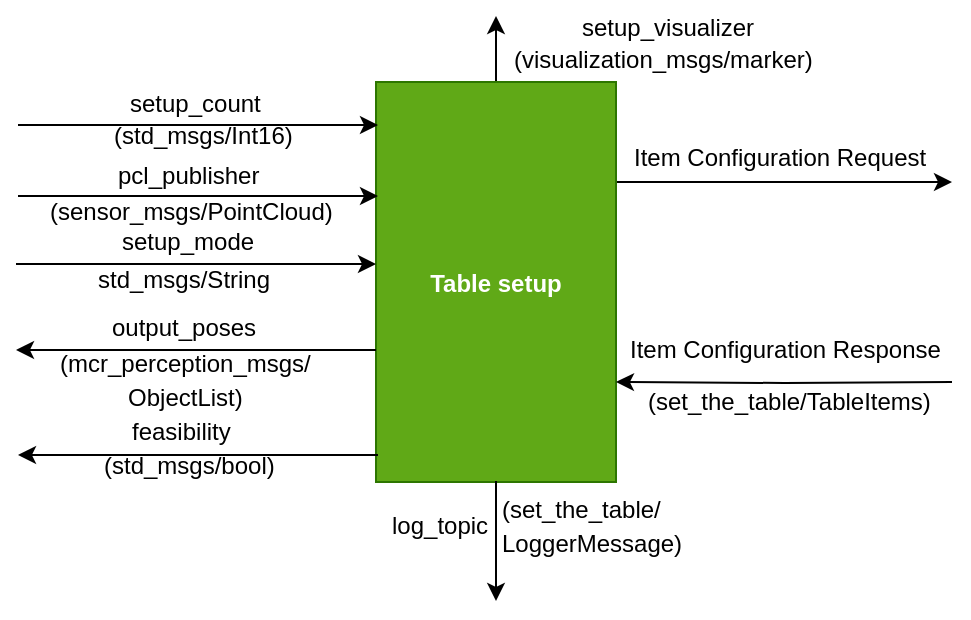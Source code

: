 <mxfile version="10.8.4" type="device"><diagram id="r4jGg_qzKVQwmuIoTdHc" name="Page-1"><mxGraphModel dx="1327" dy="778" grid="1" gridSize="10" guides="1" tooltips="1" connect="1" arrows="1" fold="1" page="1" pageScale="1" pageWidth="850" pageHeight="1100" math="0" shadow="0"><root><mxCell id="0"/><mxCell id="1" parent="0"/><mxCell id="R3OcMZlvmPsE7mGbqHdI-29" value="&lt;font style=&quot;font-size: 12px&quot;&gt;setup_mode&lt;/font&gt;" style="text;html=1;resizable=0;points=[];autosize=1;align=left;verticalAlign=top;spacingTop=-4;fontSize=14;" parent="1" vertex="1"><mxGeometry x="227.5" y="980.5" width="80" height="20" as="geometry"/></mxCell><mxCell id="R3OcMZlvmPsE7mGbqHdI-30" value="&lt;div align=&quot;center&quot;&gt;&lt;font style=&quot;font-size: 12px&quot;&gt;(mcr_perception_msgs/&lt;/font&gt;&lt;/div&gt;&lt;div align=&quot;center&quot;&gt;&lt;font style=&quot;font-size: 12px&quot;&gt;ObjectList)&lt;/font&gt;&lt;/div&gt;" style="text;html=1;resizable=0;points=[];autosize=1;align=left;verticalAlign=top;spacingTop=-4;fontSize=14;" parent="1" vertex="1"><mxGeometry x="196.5" y="1042" width="140" height="40" as="geometry"/></mxCell><mxCell id="R3OcMZlvmPsE7mGbqHdI-31" value="&lt;div style=&quot;font-size: 12px&quot;&gt;&lt;font style=&quot;font-size: 12px&quot;&gt;(std_msgs/bool)&lt;/font&gt;&lt;/div&gt;" style="text;html=1;resizable=0;points=[];autosize=1;align=left;verticalAlign=top;spacingTop=-4;fontSize=14;" parent="1" vertex="1"><mxGeometry x="218.5" y="1095" width="100" height="20" as="geometry"/></mxCell><mxCell id="R3OcMZlvmPsE7mGbqHdI-32" value="&lt;font style=&quot;font-size: 12px&quot;&gt;feasibility&lt;/font&gt;" style="text;html=1;resizable=0;points=[];autosize=1;align=left;verticalAlign=top;spacingTop=-4;fontSize=14;" parent="1" vertex="1"><mxGeometry x="232.5" y="1076" width="70" height="20" as="geometry"/></mxCell><mxCell id="R3OcMZlvmPsE7mGbqHdI-33" style="edgeStyle=orthogonalEdgeStyle;rounded=0;orthogonalLoop=1;jettySize=auto;html=1;exitX=1;exitY=0.25;exitDx=0;exitDy=0;entryX=0;entryY=0.25;entryDx=0;entryDy=0;strokeColor=#000000;fontSize=14;" parent="1" source="R3OcMZlvmPsE7mGbqHdI-34" edge="1"><mxGeometry relative="1" as="geometry"><mxPoint x="645" y="963" as="targetPoint"/></mxGeometry></mxCell><mxCell id="R3OcMZlvmPsE7mGbqHdI-57" style="edgeStyle=orthogonalEdgeStyle;rounded=0;orthogonalLoop=1;jettySize=auto;html=1;exitX=0.5;exitY=0;exitDx=0;exitDy=0;" parent="1" source="R3OcMZlvmPsE7mGbqHdI-34" edge="1"><mxGeometry relative="1" as="geometry"><mxPoint x="417" y="880" as="targetPoint"/></mxGeometry></mxCell><mxCell id="R3OcMZlvmPsE7mGbqHdI-34" value="&lt;font size=&quot;1&quot;&gt;&lt;b style=&quot;font-size: 12px&quot;&gt;Table setup&lt;/b&gt;&lt;/font&gt;" style="rounded=0;whiteSpace=wrap;html=1;strokeColor=#2D7600;fillColor=#60a917;fontSize=14;fontColor=#ffffff;" parent="1" vertex="1"><mxGeometry x="357" y="913" width="120" height="200" as="geometry"/></mxCell><mxCell id="R3OcMZlvmPsE7mGbqHdI-35" style="edgeStyle=orthogonalEdgeStyle;rounded=0;orthogonalLoop=1;jettySize=auto;html=1;exitX=0;exitY=0.75;exitDx=0;exitDy=0;entryX=1;entryY=0.75;entryDx=0;entryDy=0;strokeColor=#000000;fontSize=14;" parent="1" target="R3OcMZlvmPsE7mGbqHdI-34" edge="1"><mxGeometry relative="1" as="geometry"><mxPoint x="645" y="1063" as="sourcePoint"/></mxGeometry></mxCell><mxCell id="R3OcMZlvmPsE7mGbqHdI-36" value="" style="endArrow=classic;html=1;strokeColor=#000000;fontSize=14;entryX=0.008;entryY=0.13;entryDx=0;entryDy=0;entryPerimeter=0;" parent="1" edge="1"><mxGeometry width="50" height="50" relative="1" as="geometry"><mxPoint x="357" y="1047" as="sourcePoint"/><mxPoint x="177" y="1047" as="targetPoint"/></mxGeometry></mxCell><mxCell id="R3OcMZlvmPsE7mGbqHdI-37" value="&lt;font style=&quot;font-size: 12px&quot;&gt;output_poses&lt;/font&gt;" style="text;html=1;resizable=0;points=[];autosize=1;align=left;verticalAlign=top;spacingTop=-4;fontSize=14;" parent="1" vertex="1"><mxGeometry x="222.5" y="1024" width="90" height="20" as="geometry"/></mxCell><mxCell id="R3OcMZlvmPsE7mGbqHdI-38" value="&lt;div style=&quot;font-size: 12px&quot;&gt;Item Configuration Response&lt;/div&gt;" style="text;html=1;resizable=0;points=[];autosize=1;align=left;verticalAlign=top;spacingTop=-4;fontSize=14;" parent="1" vertex="1"><mxGeometry x="482" y="1037" width="170" height="20" as="geometry"/></mxCell><mxCell id="R3OcMZlvmPsE7mGbqHdI-40" value="" style="group" parent="1" vertex="1" connectable="0"><mxGeometry x="232" y="912" width="80" height="20" as="geometry"/></mxCell><mxCell id="R3OcMZlvmPsE7mGbqHdI-41" value="&lt;font style=&quot;font-size: 12px&quot;&gt;setup_count&lt;/font&gt;" style="text;html=1;resizable=0;points=[];autosize=1;align=left;verticalAlign=top;spacingTop=-4;fontSize=14;" parent="R3OcMZlvmPsE7mGbqHdI-40" vertex="1"><mxGeometry width="80" height="20" as="geometry"/></mxCell><mxCell id="R3OcMZlvmPsE7mGbqHdI-42" value="" style="endArrow=classic;html=1;strokeColor=#000000;fontSize=14;entryX=0.008;entryY=0.13;entryDx=0;entryDy=0;entryPerimeter=0;" parent="1" edge="1"><mxGeometry width="50" height="50" relative="1" as="geometry"><mxPoint x="178" y="934.5" as="sourcePoint"/><mxPoint x="358" y="934.5" as="targetPoint"/></mxGeometry></mxCell><mxCell id="R3OcMZlvmPsE7mGbqHdI-43" value="&lt;font style=&quot;font-size: 12px&quot;&gt;setup_visualizer&lt;/font&gt;" style="text;html=1;resizable=0;points=[];autosize=1;align=left;verticalAlign=top;spacingTop=-4;fontSize=14;" parent="1" vertex="1"><mxGeometry x="458" y="874" width="100" height="20" as="geometry"/></mxCell><mxCell id="R3OcMZlvmPsE7mGbqHdI-44" value="&lt;div&gt;&lt;font style=&quot;font-size: 12px&quot;&gt;(set_the_table/&lt;/font&gt;&lt;/div&gt;&lt;div&gt;&lt;font style=&quot;font-size: 12px&quot;&gt;LoggerMessage)&lt;/font&gt;&lt;/div&gt;" style="text;html=1;resizable=0;points=[];autosize=1;align=left;verticalAlign=top;spacingTop=-4;fontSize=14;" parent="1" vertex="1"><mxGeometry x="418" y="1114.5" width="110" height="40" as="geometry"/></mxCell><mxCell id="R3OcMZlvmPsE7mGbqHdI-45" value="&lt;font style=&quot;font-size: 12px&quot;&gt;log_topic&lt;/font&gt;" style="text;html=1;resizable=0;points=[];autosize=1;align=left;verticalAlign=top;spacingTop=-4;fontSize=14;" parent="1" vertex="1"><mxGeometry x="362.5" y="1122.5" width="70" height="20" as="geometry"/></mxCell><mxCell id="R3OcMZlvmPsE7mGbqHdI-46" value="" style="endArrow=classic;html=1;entryX=0.5;entryY=0;entryDx=0;entryDy=0;strokeColor=#000000;" parent="1" edge="1"><mxGeometry width="50" height="50" relative="1" as="geometry"><mxPoint x="417" y="1112.5" as="sourcePoint"/><mxPoint x="417" y="1172.5" as="targetPoint"/><Array as="points"><mxPoint x="417" y="1132.5"/></Array></mxGeometry></mxCell><mxCell id="R3OcMZlvmPsE7mGbqHdI-47" value="(set_the_table/TableItems)" style="text;html=1;resizable=0;points=[];autosize=1;align=left;verticalAlign=top;spacingTop=-4;" parent="1" vertex="1"><mxGeometry x="491" y="1063" width="160" height="20" as="geometry"/></mxCell><mxCell id="R3OcMZlvmPsE7mGbqHdI-48" value="&lt;font style=&quot;font-size: 12px&quot;&gt;(sensor_msgs/PointCloud)&lt;/font&gt;" style="text;html=1;resizable=0;points=[];autosize=1;align=left;verticalAlign=top;spacingTop=-4;fontSize=14;" parent="1" vertex="1"><mxGeometry x="192" y="965.5" width="160" height="20" as="geometry"/></mxCell><mxCell id="R3OcMZlvmPsE7mGbqHdI-49" value="&lt;div style=&quot;font-size: 12px&quot;&gt;(std_msgs/Int16)&lt;/div&gt;" style="text;html=1;resizable=0;points=[];autosize=1;align=left;verticalAlign=top;spacingTop=-4;fontSize=14;" parent="1" vertex="1"><mxGeometry x="224" y="930" width="110" height="20" as="geometry"/></mxCell><mxCell id="R3OcMZlvmPsE7mGbqHdI-50" value="&lt;font style=&quot;font-size: 12px&quot;&gt;pcl_publisher&lt;/font&gt;" style="text;html=1;resizable=0;points=[];autosize=1;align=left;verticalAlign=top;spacingTop=-4;fontSize=14;" parent="1" vertex="1"><mxGeometry x="226" y="948" width="90" height="20" as="geometry"/></mxCell><mxCell id="R3OcMZlvmPsE7mGbqHdI-51" value="" style="endArrow=classic;html=1;strokeColor=#000000;fontSize=14;entryX=0.008;entryY=0.13;entryDx=0;entryDy=0;entryPerimeter=0;" parent="1" edge="1"><mxGeometry width="50" height="50" relative="1" as="geometry"><mxPoint x="178" y="970" as="sourcePoint"/><mxPoint x="358" y="970" as="targetPoint"/></mxGeometry></mxCell><mxCell id="R3OcMZlvmPsE7mGbqHdI-52" value="" style="endArrow=classic;html=1;strokeColor=#000000;fontSize=14;entryX=0.008;entryY=0.13;entryDx=0;entryDy=0;entryPerimeter=0;" parent="1" edge="1"><mxGeometry width="50" height="50" relative="1" as="geometry"><mxPoint x="358" y="1099.5" as="sourcePoint"/><mxPoint x="178" y="1099.5" as="targetPoint"/></mxGeometry></mxCell><mxCell id="R3OcMZlvmPsE7mGbqHdI-53" value="&lt;font style=&quot;font-size: 12px&quot;&gt;Item Configuration Request&lt;/font&gt;" style="text;html=1;resizable=0;points=[];autosize=1;align=left;verticalAlign=top;spacingTop=-4;fontSize=14;" parent="1" vertex="1"><mxGeometry x="484" y="939" width="160" height="20" as="geometry"/></mxCell><mxCell id="R3OcMZlvmPsE7mGbqHdI-54" value="&lt;font style=&quot;font-size: 12px&quot;&gt;(visualization_msgs/marker)&lt;/font&gt;" style="text;html=1;resizable=0;points=[];autosize=1;align=left;verticalAlign=top;spacingTop=-4;fontSize=14;" parent="1" vertex="1"><mxGeometry x="424" y="890" width="170" height="20" as="geometry"/></mxCell><mxCell id="R3OcMZlvmPsE7mGbqHdI-55" value="" style="endArrow=classic;html=1;strokeColor=#000000;fontSize=14;entryX=0.008;entryY=0.13;entryDx=0;entryDy=0;entryPerimeter=0;" parent="1" edge="1"><mxGeometry width="50" height="50" relative="1" as="geometry"><mxPoint x="177" y="1004" as="sourcePoint"/><mxPoint x="357" y="1004" as="targetPoint"/></mxGeometry></mxCell><mxCell id="R3OcMZlvmPsE7mGbqHdI-56" value="&lt;font style=&quot;font-size: 12px&quot;&gt;std_msgs/String&lt;/font&gt;" style="text;html=1;resizable=0;points=[];autosize=1;align=left;verticalAlign=top;spacingTop=-4;fontSize=14;" parent="1" vertex="1"><mxGeometry x="215.5" y="999.5" width="100" height="20" as="geometry"/></mxCell></root></mxGraphModel></diagram></mxfile>